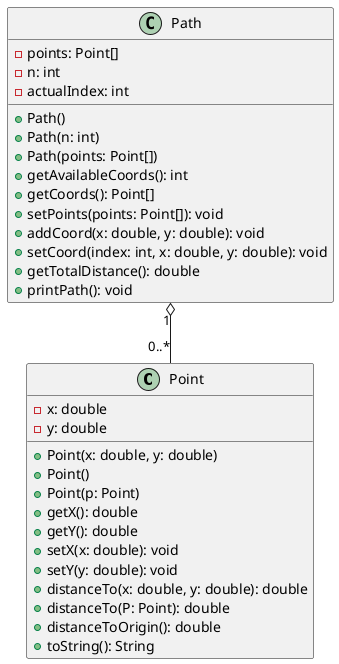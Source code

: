 @startuml

class Point {
  - x: double
  - y: double
  + Point(x: double, y: double)
  + Point()
  + Point(p: Point)
  + getX(): double
  + getY(): double
  + setX(x: double): void
  + setY(y: double): void
  + distanceTo(x: double, y: double): double
  + distanceTo(P: Point): double
  + distanceToOrigin(): double
  + toString(): String
}

class Path {
  - points: Point[]
  - n: int
  - actualIndex: int
  + Path()
  + Path(n: int)
  + Path(points: Point[])
  + getAvailableCoords(): int
  + getCoords(): Point[]
  + setPoints(points: Point[]): void
  + addCoord(x: double, y: double): void
  + setCoord(index: int, x: double, y: double): void
  + getTotalDistance(): double
  + printPath(): void
}

Path "1" o-- "0..*" Point

@enduml